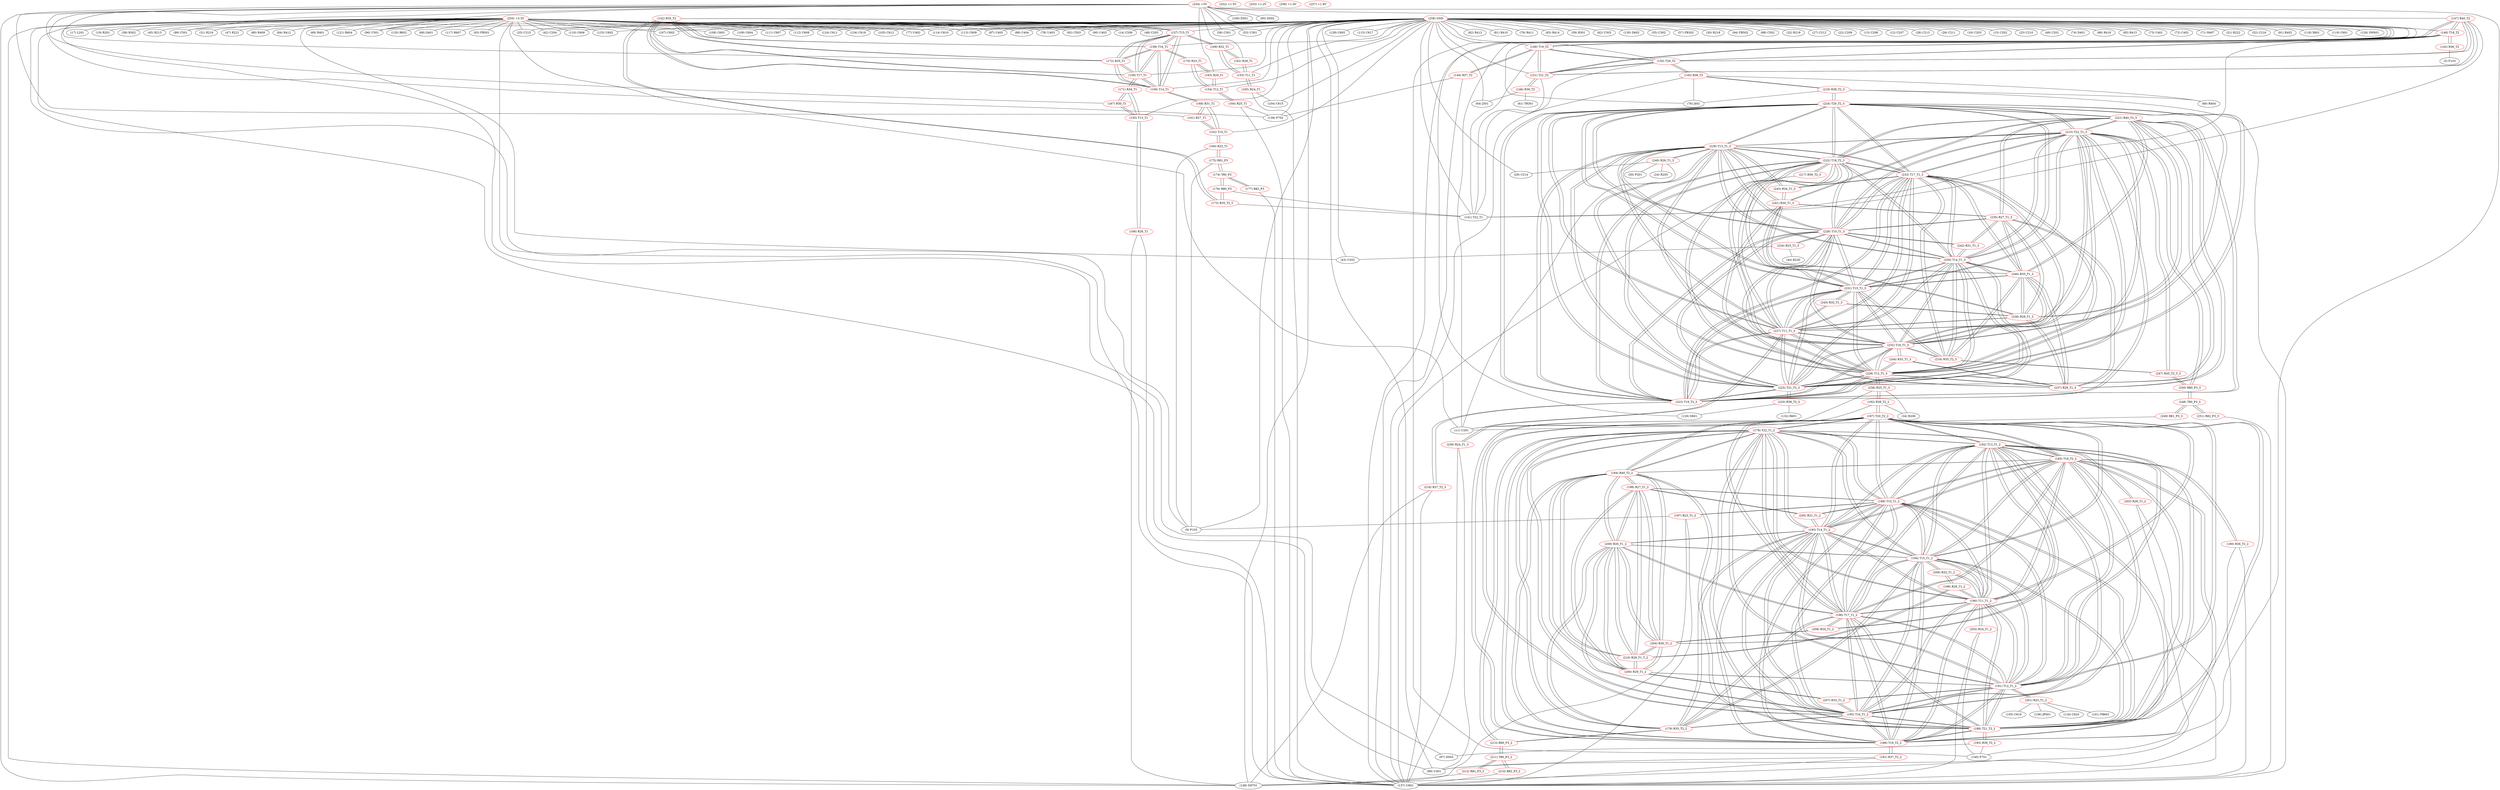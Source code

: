 graph {
	142 [label="(142) R35_T2" color=red]
	157 [label="(157) T15_T1"]
	158 [label="(158) T16_T1"]
	156 [label="(156) T14_T1"]
	159 [label="(159) T17_T1"]
	172 [label="(172) R35_T1"]
	173 [label="(173) R35_T2_T"]
	143 [label="(143) R36_T2" color=red]
	3 [label="(3) F103"]
	148 [label="(148) T18_T2"]
	144 [label="(144) R37_T2" color=red]
	139 [label="(139) P702"]
	137 [label="(137) U601"]
	149 [label="(149) T19_T2"]
	145 [label="(145) R38_T2" color=red]
	76 [label="(76) J401"]
	137 [label="(137) U601"]
	66 [label="(66) R404"]
	219 [label="(219) R38_T2_3"]
	150 [label="(150) T20_T2"]
	146 [label="(146) R39_T2" color=red]
	61 [label="(61) TR301"]
	64 [label="(64) J301"]
	151 [label="(151) T21_T2"]
	147 [label="(147) R40_T2" color=red]
	149 [label="(149) T19_T2"]
	150 [label="(150) T20_T2"]
	151 [label="(151) T21_T2"]
	141 [label="(141) T22_T1"]
	148 [label="(148) T18_T2"]
	148 [label="(148) T18_T2" color=red]
	149 [label="(149) T19_T2"]
	150 [label="(150) T20_T2"]
	151 [label="(151) T21_T2"]
	141 [label="(141) T22_T1"]
	147 [label="(147) R40_T2"]
	143 [label="(143) R36_T2"]
	149 [label="(149) T19_T2" color=red]
	150 [label="(150) T20_T2"]
	151 [label="(151) T21_T2"]
	141 [label="(141) T22_T1"]
	148 [label="(148) T18_T2"]
	147 [label="(147) R40_T2"]
	144 [label="(144) R37_T2"]
	150 [label="(150) T20_T2" color=red]
	149 [label="(149) T19_T2"]
	151 [label="(151) T21_T2"]
	141 [label="(141) T22_T1"]
	148 [label="(148) T18_T2"]
	147 [label="(147) R40_T2"]
	145 [label="(145) R38_T2"]
	151 [label="(151) T21_T2" color=red]
	149 [label="(149) T19_T2"]
	150 [label="(150) T20_T2"]
	141 [label="(141) T22_T1"]
	148 [label="(148) T18_T2"]
	147 [label="(147) R40_T2"]
	146 [label="(146) R39_T2"]
	152 [label="(152) T10_T1" color=red]
	160 [label="(160) R23_T1"]
	161 [label="(161) R27_T1"]
	168 [label="(168) R31_T1"]
	153 [label="(153) T11_T1" color=red]
	165 [label="(165) R24_T1"]
	169 [label="(169) R32_T1"]
	162 [label="(162) R28_T1"]
	154 [label="(154) T12_T1" color=red]
	170 [label="(170) R33_T1"]
	163 [label="(163) R29_T1"]
	164 [label="(164) R25_T1"]
	155 [label="(155) T13_T1" color=red]
	167 [label="(167) R30_T1"]
	171 [label="(171) R34_T1"]
	166 [label="(166) R26_T1"]
	156 [label="(156) T14_T1" color=red]
	157 [label="(157) T15_T1"]
	158 [label="(158) T16_T1"]
	159 [label="(159) T17_T1"]
	142 [label="(142) R35_T2"]
	172 [label="(172) R35_T1"]
	168 [label="(168) R31_T1"]
	157 [label="(157) T15_T1" color=red]
	158 [label="(158) T16_T1"]
	156 [label="(156) T14_T1"]
	159 [label="(159) T17_T1"]
	142 [label="(142) R35_T2"]
	172 [label="(172) R35_T1"]
	169 [label="(169) R32_T1"]
	158 [label="(158) T16_T1" color=red]
	157 [label="(157) T15_T1"]
	156 [label="(156) T14_T1"]
	159 [label="(159) T17_T1"]
	142 [label="(142) R35_T2"]
	172 [label="(172) R35_T1"]
	170 [label="(170) R33_T1"]
	159 [label="(159) T17_T1" color=red]
	157 [label="(157) T15_T1"]
	158 [label="(158) T16_T1"]
	156 [label="(156) T14_T1"]
	142 [label="(142) R35_T2"]
	172 [label="(172) R35_T1"]
	171 [label="(171) R34_T1"]
	160 [label="(160) R23_T1" color=red]
	175 [label="(175) R81_P3"]
	9 [label="(9) P103"]
	152 [label="(152) T10_T1"]
	161 [label="(161) R27_T1" color=red]
	152 [label="(152) T10_T1"]
	168 [label="(168) R31_T1"]
	162 [label="(162) R28_T1" color=red]
	169 [label="(169) R32_T1"]
	153 [label="(153) T11_T1"]
	163 [label="(163) R29_T1" color=red]
	170 [label="(170) R33_T1"]
	154 [label="(154) T12_T1"]
	164 [label="(164) R25_T1" color=red]
	137 [label="(137) U601"]
	139 [label="(139) P702"]
	154 [label="(154) T12_T1"]
	165 [label="(165) R24_T1" color=red]
	137 [label="(137) U601"]
	104 [label="(104) C615"]
	153 [label="(153) T11_T1"]
	166 [label="(166) R26_T1" color=red]
	137 [label="(137) U601"]
	138 [label="(138) SH701"]
	155 [label="(155) T13_T1"]
	167 [label="(167) R30_T1" color=red]
	171 [label="(171) R34_T1"]
	155 [label="(155) T13_T1"]
	168 [label="(168) R31_T1" color=red]
	161 [label="(161) R27_T1"]
	152 [label="(152) T10_T1"]
	156 [label="(156) T14_T1"]
	169 [label="(169) R32_T1" color=red]
	157 [label="(157) T15_T1"]
	153 [label="(153) T11_T1"]
	162 [label="(162) R28_T1"]
	170 [label="(170) R33_T1" color=red]
	158 [label="(158) T16_T1"]
	154 [label="(154) T12_T1"]
	163 [label="(163) R29_T1"]
	171 [label="(171) R34_T1" color=red]
	159 [label="(159) T17_T1"]
	167 [label="(167) R30_T1"]
	155 [label="(155) T13_T1"]
	172 [label="(172) R35_T1" color=red]
	157 [label="(157) T15_T1"]
	158 [label="(158) T16_T1"]
	156 [label="(156) T14_T1"]
	159 [label="(159) T17_T1"]
	142 [label="(142) R35_T2"]
	173 [label="(173) R35_T2_T" color=red]
	142 [label="(142) R35_T2"]
	176 [label="(176) R80_P3"]
	141 [label="(141) T22_T1"]
	174 [label="(174) T80_P3" color=red]
	175 [label="(175) R81_P3"]
	177 [label="(177) R82_P3"]
	176 [label="(176) R80_P3"]
	175 [label="(175) R81_P3" color=red]
	9 [label="(9) P103"]
	160 [label="(160) R23_T1"]
	174 [label="(174) T80_P3"]
	176 [label="(176) R80_P3" color=red]
	141 [label="(141) T22_T1"]
	173 [label="(173) R35_T2_T"]
	174 [label="(174) T80_P3"]
	177 [label="(177) R82_P3" color=red]
	137 [label="(137) U601"]
	174 [label="(174) T80_P3"]
	178 [label="(178) T22_T1_2" color=red]
	192 [label="(192) T13_T1_2"]
	185 [label="(185) T18_T2_2"]
	186 [label="(186) T19_T2_2"]
	191 [label="(191) T12_T1_2"]
	194 [label="(194) T15_T1_2"]
	193 [label="(193) T14_T1_2"]
	187 [label="(187) T20_T2_2"]
	188 [label="(188) T21_T2_2"]
	190 [label="(190) T11_T1_2"]
	189 [label="(189) T10_T1_2"]
	195 [label="(195) T16_T1_2"]
	196 [label="(196) T17_T1_2"]
	184 [label="(184) R40_T2_2"]
	213 [label="(213) R80_P3_2"]
	179 [label="(179) R35_T2_2"]
	179 [label="(179) R35_T2_2" color=red]
	194 [label="(194) T15_T1_2"]
	195 [label="(195) T16_T1_2"]
	193 [label="(193) T14_T1_2"]
	196 [label="(196) T17_T1_2"]
	209 [label="(209) R35_T1_2"]
	213 [label="(213) R80_P3_2"]
	178 [label="(178) T22_T1_2"]
	180 [label="(180) R36_T2_2" color=red]
	137 [label="(137) U601"]
	89 [label="(89) U401"]
	185 [label="(185) T18_T2_2"]
	181 [label="(181) R37_T2_2" color=red]
	89 [label="(89) U401"]
	137 [label="(137) U601"]
	186 [label="(186) T19_T2_2"]
	182 [label="(182) R38_T2_2" color=red]
	11 [label="(11) U201"]
	34 [label="(34) R206"]
	238 [label="(238) R25_T1_3"]
	187 [label="(187) T20_T2_2"]
	183 [label="(183) R39_T2_2" color=red]
	140 [label="(140) P701"]
	97 [label="(97) D503"]
	188 [label="(188) T21_T2_2"]
	184 [label="(184) R40_T2_2" color=red]
	186 [label="(186) T19_T2_2"]
	187 [label="(187) T20_T2_2"]
	188 [label="(188) T21_T2_2"]
	178 [label="(178) T22_T1_2"]
	185 [label="(185) T18_T2_2"]
	200 [label="(200) R29_T1_2"]
	210 [label="(210) R28_T1_T_2"]
	204 [label="(204) R30_T1_2"]
	198 [label="(198) R27_T1_2"]
	209 [label="(209) R35_T1_2"]
	185 [label="(185) T18_T2_2" color=red]
	192 [label="(192) T13_T1_2"]
	186 [label="(186) T19_T2_2"]
	191 [label="(191) T12_T1_2"]
	194 [label="(194) T15_T1_2"]
	193 [label="(193) T14_T1_2"]
	187 [label="(187) T20_T2_2"]
	188 [label="(188) T21_T2_2"]
	190 [label="(190) T11_T1_2"]
	189 [label="(189) T10_T1_2"]
	178 [label="(178) T22_T1_2"]
	195 [label="(195) T16_T1_2"]
	196 [label="(196) T17_T1_2"]
	184 [label="(184) R40_T2_2"]
	180 [label="(180) R36_T2_2"]
	186 [label="(186) T19_T2_2" color=red]
	192 [label="(192) T13_T1_2"]
	185 [label="(185) T18_T2_2"]
	191 [label="(191) T12_T1_2"]
	194 [label="(194) T15_T1_2"]
	193 [label="(193) T14_T1_2"]
	187 [label="(187) T20_T2_2"]
	188 [label="(188) T21_T2_2"]
	190 [label="(190) T11_T1_2"]
	189 [label="(189) T10_T1_2"]
	178 [label="(178) T22_T1_2"]
	195 [label="(195) T16_T1_2"]
	196 [label="(196) T17_T1_2"]
	184 [label="(184) R40_T2_2"]
	181 [label="(181) R37_T2_2"]
	187 [label="(187) T20_T2_2" color=red]
	192 [label="(192) T13_T1_2"]
	185 [label="(185) T18_T2_2"]
	186 [label="(186) T19_T2_2"]
	191 [label="(191) T12_T1_2"]
	194 [label="(194) T15_T1_2"]
	193 [label="(193) T14_T1_2"]
	188 [label="(188) T21_T2_2"]
	190 [label="(190) T11_T1_2"]
	189 [label="(189) T10_T1_2"]
	178 [label="(178) T22_T1_2"]
	195 [label="(195) T16_T1_2"]
	196 [label="(196) T17_T1_2"]
	184 [label="(184) R40_T2_2"]
	182 [label="(182) R38_T2_2"]
	188 [label="(188) T21_T2_2" color=red]
	192 [label="(192) T13_T1_2"]
	185 [label="(185) T18_T2_2"]
	186 [label="(186) T19_T2_2"]
	191 [label="(191) T12_T1_2"]
	194 [label="(194) T15_T1_2"]
	193 [label="(193) T14_T1_2"]
	187 [label="(187) T20_T2_2"]
	190 [label="(190) T11_T1_2"]
	189 [label="(189) T10_T1_2"]
	178 [label="(178) T22_T1_2"]
	195 [label="(195) T16_T1_2"]
	196 [label="(196) T17_T1_2"]
	184 [label="(184) R40_T2_2"]
	183 [label="(183) R39_T2_2"]
	189 [label="(189) T10_T1_2" color=red]
	192 [label="(192) T13_T1_2"]
	185 [label="(185) T18_T2_2"]
	186 [label="(186) T19_T2_2"]
	191 [label="(191) T12_T1_2"]
	194 [label="(194) T15_T1_2"]
	193 [label="(193) T14_T1_2"]
	187 [label="(187) T20_T2_2"]
	188 [label="(188) T21_T2_2"]
	190 [label="(190) T11_T1_2"]
	178 [label="(178) T22_T1_2"]
	195 [label="(195) T16_T1_2"]
	196 [label="(196) T17_T1_2"]
	197 [label="(197) R23_T1_2"]
	198 [label="(198) R27_T1_2"]
	205 [label="(205) R31_T1_2"]
	190 [label="(190) T11_T1_2" color=red]
	192 [label="(192) T13_T1_2"]
	185 [label="(185) T18_T2_2"]
	186 [label="(186) T19_T2_2"]
	191 [label="(191) T12_T1_2"]
	194 [label="(194) T15_T1_2"]
	193 [label="(193) T14_T1_2"]
	187 [label="(187) T20_T2_2"]
	188 [label="(188) T21_T2_2"]
	189 [label="(189) T10_T1_2"]
	178 [label="(178) T22_T1_2"]
	195 [label="(195) T16_T1_2"]
	196 [label="(196) T17_T1_2"]
	202 [label="(202) R24_T1_2"]
	206 [label="(206) R32_T1_2"]
	199 [label="(199) R28_T1_2"]
	191 [label="(191) T12_T1_2" color=red]
	192 [label="(192) T13_T1_2"]
	185 [label="(185) T18_T2_2"]
	186 [label="(186) T19_T2_2"]
	194 [label="(194) T15_T1_2"]
	193 [label="(193) T14_T1_2"]
	187 [label="(187) T20_T2_2"]
	188 [label="(188) T21_T2_2"]
	190 [label="(190) T11_T1_2"]
	189 [label="(189) T10_T1_2"]
	178 [label="(178) T22_T1_2"]
	195 [label="(195) T16_T1_2"]
	196 [label="(196) T17_T1_2"]
	207 [label="(207) R33_T1_2"]
	200 [label="(200) R29_T1_2"]
	201 [label="(201) R25_T1_2"]
	192 [label="(192) T13_T1_2" color=red]
	185 [label="(185) T18_T2_2"]
	186 [label="(186) T19_T2_2"]
	191 [label="(191) T12_T1_2"]
	194 [label="(194) T15_T1_2"]
	193 [label="(193) T14_T1_2"]
	187 [label="(187) T20_T2_2"]
	188 [label="(188) T21_T2_2"]
	190 [label="(190) T11_T1_2"]
	189 [label="(189) T10_T1_2"]
	178 [label="(178) T22_T1_2"]
	195 [label="(195) T16_T1_2"]
	196 [label="(196) T17_T1_2"]
	204 [label="(204) R30_T1_2"]
	208 [label="(208) R34_T1_2"]
	203 [label="(203) R26_T1_2"]
	193 [label="(193) T14_T1_2" color=red]
	192 [label="(192) T13_T1_2"]
	185 [label="(185) T18_T2_2"]
	186 [label="(186) T19_T2_2"]
	191 [label="(191) T12_T1_2"]
	194 [label="(194) T15_T1_2"]
	187 [label="(187) T20_T2_2"]
	188 [label="(188) T21_T2_2"]
	190 [label="(190) T11_T1_2"]
	189 [label="(189) T10_T1_2"]
	178 [label="(178) T22_T1_2"]
	195 [label="(195) T16_T1_2"]
	196 [label="(196) T17_T1_2"]
	179 [label="(179) R35_T2_2"]
	209 [label="(209) R35_T1_2"]
	205 [label="(205) R31_T1_2"]
	194 [label="(194) T15_T1_2" color=red]
	192 [label="(192) T13_T1_2"]
	185 [label="(185) T18_T2_2"]
	186 [label="(186) T19_T2_2"]
	191 [label="(191) T12_T1_2"]
	193 [label="(193) T14_T1_2"]
	187 [label="(187) T20_T2_2"]
	188 [label="(188) T21_T2_2"]
	190 [label="(190) T11_T1_2"]
	189 [label="(189) T10_T1_2"]
	178 [label="(178) T22_T1_2"]
	195 [label="(195) T16_T1_2"]
	196 [label="(196) T17_T1_2"]
	179 [label="(179) R35_T2_2"]
	209 [label="(209) R35_T1_2"]
	206 [label="(206) R32_T1_2"]
	195 [label="(195) T16_T1_2" color=red]
	192 [label="(192) T13_T1_2"]
	185 [label="(185) T18_T2_2"]
	186 [label="(186) T19_T2_2"]
	191 [label="(191) T12_T1_2"]
	194 [label="(194) T15_T1_2"]
	193 [label="(193) T14_T1_2"]
	187 [label="(187) T20_T2_2"]
	188 [label="(188) T21_T2_2"]
	190 [label="(190) T11_T1_2"]
	189 [label="(189) T10_T1_2"]
	178 [label="(178) T22_T1_2"]
	196 [label="(196) T17_T1_2"]
	179 [label="(179) R35_T2_2"]
	209 [label="(209) R35_T1_2"]
	207 [label="(207) R33_T1_2"]
	196 [label="(196) T17_T1_2" color=red]
	192 [label="(192) T13_T1_2"]
	185 [label="(185) T18_T2_2"]
	186 [label="(186) T19_T2_2"]
	191 [label="(191) T12_T1_2"]
	194 [label="(194) T15_T1_2"]
	193 [label="(193) T14_T1_2"]
	187 [label="(187) T20_T2_2"]
	188 [label="(188) T21_T2_2"]
	190 [label="(190) T11_T1_2"]
	189 [label="(189) T10_T1_2"]
	178 [label="(178) T22_T1_2"]
	195 [label="(195) T16_T1_2"]
	179 [label="(179) R35_T2_2"]
	209 [label="(209) R35_T1_2"]
	208 [label="(208) R34_T1_2"]
	197 [label="(197) R23_T1_2" color=red]
	138 [label="(138) SH701"]
	137 [label="(137) U601"]
	9 [label="(9) P103"]
	189 [label="(189) T10_T1_2"]
	198 [label="(198) R27_T1_2" color=red]
	184 [label="(184) R40_T2_2"]
	200 [label="(200) R29_T1_2"]
	210 [label="(210) R28_T1_T_2"]
	204 [label="(204) R30_T1_2"]
	209 [label="(209) R35_T1_2"]
	189 [label="(189) T10_T1_2"]
	205 [label="(205) R31_T1_2"]
	199 [label="(199) R28_T1_2" color=red]
	206 [label="(206) R32_T1_2"]
	190 [label="(190) T11_T1_2"]
	210 [label="(210) R28_T1_T_2"]
	200 [label="(200) R29_T1_2" color=red]
	184 [label="(184) R40_T2_2"]
	210 [label="(210) R28_T1_T_2"]
	204 [label="(204) R30_T1_2"]
	198 [label="(198) R27_T1_2"]
	209 [label="(209) R35_T1_2"]
	207 [label="(207) R33_T1_2"]
	191 [label="(191) T12_T1_2"]
	201 [label="(201) R25_T1_2" color=red]
	101 [label="(101) FB601"]
	105 [label="(105) C619"]
	136 [label="(136) JP601"]
	116 [label="(116) C620"]
	191 [label="(191) T12_T1_2"]
	202 [label="(202) R24_T1_2" color=red]
	140 [label="(140) P701"]
	137 [label="(137) U601"]
	190 [label="(190) T11_T1_2"]
	203 [label="(203) R26_T1_2" color=red]
	138 [label="(138) SH701"]
	137 [label="(137) U601"]
	192 [label="(192) T13_T1_2"]
	204 [label="(204) R30_T1_2" color=red]
	184 [label="(184) R40_T2_2"]
	200 [label="(200) R29_T1_2"]
	210 [label="(210) R28_T1_T_2"]
	198 [label="(198) R27_T1_2"]
	209 [label="(209) R35_T1_2"]
	208 [label="(208) R34_T1_2"]
	192 [label="(192) T13_T1_2"]
	205 [label="(205) R31_T1_2" color=red]
	198 [label="(198) R27_T1_2"]
	189 [label="(189) T10_T1_2"]
	193 [label="(193) T14_T1_2"]
	206 [label="(206) R32_T1_2" color=red]
	194 [label="(194) T15_T1_2"]
	190 [label="(190) T11_T1_2"]
	199 [label="(199) R28_T1_2"]
	207 [label="(207) R33_T1_2" color=red]
	195 [label="(195) T16_T1_2"]
	191 [label="(191) T12_T1_2"]
	200 [label="(200) R29_T1_2"]
	208 [label="(208) R34_T1_2" color=red]
	196 [label="(196) T17_T1_2"]
	204 [label="(204) R30_T1_2"]
	192 [label="(192) T13_T1_2"]
	209 [label="(209) R35_T1_2" color=red]
	194 [label="(194) T15_T1_2"]
	195 [label="(195) T16_T1_2"]
	193 [label="(193) T14_T1_2"]
	196 [label="(196) T17_T1_2"]
	179 [label="(179) R35_T2_2"]
	184 [label="(184) R40_T2_2"]
	200 [label="(200) R29_T1_2"]
	210 [label="(210) R28_T1_T_2"]
	204 [label="(204) R30_T1_2"]
	198 [label="(198) R27_T1_2"]
	210 [label="(210) R28_T1_T_2" color=red]
	184 [label="(184) R40_T2_2"]
	200 [label="(200) R29_T1_2"]
	204 [label="(204) R30_T1_2"]
	198 [label="(198) R27_T1_2"]
	209 [label="(209) R35_T1_2"]
	199 [label="(199) R28_T1_2"]
	211 [label="(211) T80_P3_2" color=red]
	212 [label="(212) R81_P3_2"]
	214 [label="(214) R82_P3_2"]
	213 [label="(213) R80_P3_2"]
	212 [label="(212) R81_P3_2" color=red]
	138 [label="(138) SH701"]
	211 [label="(211) T80_P3_2"]
	213 [label="(213) R80_P3_2" color=red]
	178 [label="(178) T22_T1_2"]
	179 [label="(179) R35_T2_2"]
	211 [label="(211) T80_P3_2"]
	214 [label="(214) R82_P3_2" color=red]
	137 [label="(137) U601"]
	211 [label="(211) T80_P3_2"]
	215 [label="(215) T22_T1_3" color=red]
	229 [label="(229) T13_T1_3"]
	222 [label="(222) T18_T2_3"]
	223 [label="(223) T19_T2_3"]
	228 [label="(228) T12_T1_3"]
	231 [label="(231) T15_T1_3"]
	230 [label="(230) T14_T1_3"]
	224 [label="(224) T20_T2_3"]
	225 [label="(225) T21_T2_3"]
	227 [label="(227) T11_T1_3"]
	226 [label="(226) T10_T1_3"]
	232 [label="(232) T16_T1_3"]
	233 [label="(233) T17_T1_3"]
	221 [label="(221) R40_T2_3"]
	250 [label="(250) R80_P3_3"]
	247 [label="(247) R35_T2_T_3"]
	216 [label="(216) R35_T2_3" color=red]
	231 [label="(231) T15_T1_3"]
	232 [label="(232) T16_T1_3"]
	230 [label="(230) T14_T1_3"]
	233 [label="(233) T17_T1_3"]
	246 [label="(246) R35_T1_3"]
	247 [label="(247) R35_T2_T_3"]
	217 [label="(217) R36_T2_3" color=red]
	137 [label="(137) U601"]
	222 [label="(222) T18_T2_3"]
	218 [label="(218) R37_T2_3" color=red]
	137 [label="(137) U601"]
	138 [label="(138) SH701"]
	223 [label="(223) T19_T2_3"]
	219 [label="(219) R38_T2_3" color=red]
	76 [label="(76) J401"]
	137 [label="(137) U601"]
	66 [label="(66) R404"]
	145 [label="(145) R38_T2"]
	224 [label="(224) T20_T2_3"]
	220 [label="(220) R39_T2_3" color=red]
	129 [label="(129) D601"]
	132 [label="(132) R601"]
	225 [label="(225) T21_T2_3"]
	221 [label="(221) R40_T2_3" color=red]
	223 [label="(223) T19_T2_3"]
	224 [label="(224) T20_T2_3"]
	225 [label="(225) T21_T2_3"]
	215 [label="(215) T22_T1_3"]
	222 [label="(222) T18_T2_3"]
	237 [label="(237) R29_T1_3"]
	236 [label="(236) R28_T1_3"]
	241 [label="(241) R30_T1_3"]
	235 [label="(235) R27_T1_3"]
	246 [label="(246) R35_T1_3"]
	222 [label="(222) T18_T2_3" color=red]
	229 [label="(229) T13_T1_3"]
	223 [label="(223) T19_T2_3"]
	228 [label="(228) T12_T1_3"]
	231 [label="(231) T15_T1_3"]
	230 [label="(230) T14_T1_3"]
	224 [label="(224) T20_T2_3"]
	225 [label="(225) T21_T2_3"]
	227 [label="(227) T11_T1_3"]
	226 [label="(226) T10_T1_3"]
	215 [label="(215) T22_T1_3"]
	232 [label="(232) T16_T1_3"]
	233 [label="(233) T17_T1_3"]
	221 [label="(221) R40_T2_3"]
	217 [label="(217) R36_T2_3"]
	223 [label="(223) T19_T2_3" color=red]
	229 [label="(229) T13_T1_3"]
	222 [label="(222) T18_T2_3"]
	228 [label="(228) T12_T1_3"]
	231 [label="(231) T15_T1_3"]
	230 [label="(230) T14_T1_3"]
	224 [label="(224) T20_T2_3"]
	225 [label="(225) T21_T2_3"]
	227 [label="(227) T11_T1_3"]
	226 [label="(226) T10_T1_3"]
	215 [label="(215) T22_T1_3"]
	232 [label="(232) T16_T1_3"]
	233 [label="(233) T17_T1_3"]
	221 [label="(221) R40_T2_3"]
	218 [label="(218) R37_T2_3"]
	224 [label="(224) T20_T2_3" color=red]
	229 [label="(229) T13_T1_3"]
	222 [label="(222) T18_T2_3"]
	223 [label="(223) T19_T2_3"]
	228 [label="(228) T12_T1_3"]
	231 [label="(231) T15_T1_3"]
	230 [label="(230) T14_T1_3"]
	225 [label="(225) T21_T2_3"]
	227 [label="(227) T11_T1_3"]
	226 [label="(226) T10_T1_3"]
	215 [label="(215) T22_T1_3"]
	232 [label="(232) T16_T1_3"]
	233 [label="(233) T17_T1_3"]
	221 [label="(221) R40_T2_3"]
	219 [label="(219) R38_T2_3"]
	225 [label="(225) T21_T2_3" color=red]
	229 [label="(229) T13_T1_3"]
	222 [label="(222) T18_T2_3"]
	223 [label="(223) T19_T2_3"]
	228 [label="(228) T12_T1_3"]
	231 [label="(231) T15_T1_3"]
	230 [label="(230) T14_T1_3"]
	224 [label="(224) T20_T2_3"]
	227 [label="(227) T11_T1_3"]
	226 [label="(226) T10_T1_3"]
	215 [label="(215) T22_T1_3"]
	232 [label="(232) T16_T1_3"]
	233 [label="(233) T17_T1_3"]
	221 [label="(221) R40_T2_3"]
	220 [label="(220) R39_T2_3"]
	226 [label="(226) T10_T1_3" color=red]
	229 [label="(229) T13_T1_3"]
	222 [label="(222) T18_T2_3"]
	223 [label="(223) T19_T2_3"]
	228 [label="(228) T12_T1_3"]
	231 [label="(231) T15_T1_3"]
	230 [label="(230) T14_T1_3"]
	224 [label="(224) T20_T2_3"]
	225 [label="(225) T21_T2_3"]
	227 [label="(227) T11_T1_3"]
	215 [label="(215) T22_T1_3"]
	232 [label="(232) T16_T1_3"]
	233 [label="(233) T17_T1_3"]
	234 [label="(234) R23_T1_3"]
	235 [label="(235) R27_T1_3"]
	242 [label="(242) R31_T1_3"]
	227 [label="(227) T11_T1_3" color=red]
	229 [label="(229) T13_T1_3"]
	222 [label="(222) T18_T2_3"]
	223 [label="(223) T19_T2_3"]
	228 [label="(228) T12_T1_3"]
	231 [label="(231) T15_T1_3"]
	230 [label="(230) T14_T1_3"]
	224 [label="(224) T20_T2_3"]
	225 [label="(225) T21_T2_3"]
	226 [label="(226) T10_T1_3"]
	215 [label="(215) T22_T1_3"]
	232 [label="(232) T16_T1_3"]
	233 [label="(233) T17_T1_3"]
	239 [label="(239) R24_T1_3"]
	243 [label="(243) R32_T1_3"]
	236 [label="(236) R28_T1_3"]
	228 [label="(228) T12_T1_3" color=red]
	229 [label="(229) T13_T1_3"]
	222 [label="(222) T18_T2_3"]
	223 [label="(223) T19_T2_3"]
	231 [label="(231) T15_T1_3"]
	230 [label="(230) T14_T1_3"]
	224 [label="(224) T20_T2_3"]
	225 [label="(225) T21_T2_3"]
	227 [label="(227) T11_T1_3"]
	226 [label="(226) T10_T1_3"]
	215 [label="(215) T22_T1_3"]
	232 [label="(232) T16_T1_3"]
	233 [label="(233) T17_T1_3"]
	244 [label="(244) R33_T1_3"]
	237 [label="(237) R29_T1_3"]
	238 [label="(238) R25_T1_3"]
	229 [label="(229) T13_T1_3" color=red]
	222 [label="(222) T18_T2_3"]
	223 [label="(223) T19_T2_3"]
	228 [label="(228) T12_T1_3"]
	231 [label="(231) T15_T1_3"]
	230 [label="(230) T14_T1_3"]
	224 [label="(224) T20_T2_3"]
	225 [label="(225) T21_T2_3"]
	227 [label="(227) T11_T1_3"]
	226 [label="(226) T10_T1_3"]
	215 [label="(215) T22_T1_3"]
	232 [label="(232) T16_T1_3"]
	233 [label="(233) T17_T1_3"]
	241 [label="(241) R30_T1_3"]
	245 [label="(245) R34_T1_3"]
	240 [label="(240) R26_T1_3"]
	230 [label="(230) T14_T1_3" color=red]
	229 [label="(229) T13_T1_3"]
	222 [label="(222) T18_T2_3"]
	223 [label="(223) T19_T2_3"]
	228 [label="(228) T12_T1_3"]
	231 [label="(231) T15_T1_3"]
	224 [label="(224) T20_T2_3"]
	225 [label="(225) T21_T2_3"]
	227 [label="(227) T11_T1_3"]
	226 [label="(226) T10_T1_3"]
	215 [label="(215) T22_T1_3"]
	232 [label="(232) T16_T1_3"]
	233 [label="(233) T17_T1_3"]
	216 [label="(216) R35_T2_3"]
	246 [label="(246) R35_T1_3"]
	242 [label="(242) R31_T1_3"]
	231 [label="(231) T15_T1_3" color=red]
	229 [label="(229) T13_T1_3"]
	222 [label="(222) T18_T2_3"]
	223 [label="(223) T19_T2_3"]
	228 [label="(228) T12_T1_3"]
	230 [label="(230) T14_T1_3"]
	224 [label="(224) T20_T2_3"]
	225 [label="(225) T21_T2_3"]
	227 [label="(227) T11_T1_3"]
	226 [label="(226) T10_T1_3"]
	215 [label="(215) T22_T1_3"]
	232 [label="(232) T16_T1_3"]
	233 [label="(233) T17_T1_3"]
	216 [label="(216) R35_T2_3"]
	246 [label="(246) R35_T1_3"]
	243 [label="(243) R32_T1_3"]
	232 [label="(232) T16_T1_3" color=red]
	229 [label="(229) T13_T1_3"]
	222 [label="(222) T18_T2_3"]
	223 [label="(223) T19_T2_3"]
	228 [label="(228) T12_T1_3"]
	231 [label="(231) T15_T1_3"]
	230 [label="(230) T14_T1_3"]
	224 [label="(224) T20_T2_3"]
	225 [label="(225) T21_T2_3"]
	227 [label="(227) T11_T1_3"]
	226 [label="(226) T10_T1_3"]
	215 [label="(215) T22_T1_3"]
	233 [label="(233) T17_T1_3"]
	216 [label="(216) R35_T2_3"]
	246 [label="(246) R35_T1_3"]
	244 [label="(244) R33_T1_3"]
	233 [label="(233) T17_T1_3" color=red]
	229 [label="(229) T13_T1_3"]
	222 [label="(222) T18_T2_3"]
	223 [label="(223) T19_T2_3"]
	228 [label="(228) T12_T1_3"]
	231 [label="(231) T15_T1_3"]
	230 [label="(230) T14_T1_3"]
	224 [label="(224) T20_T2_3"]
	225 [label="(225) T21_T2_3"]
	227 [label="(227) T11_T1_3"]
	226 [label="(226) T10_T1_3"]
	215 [label="(215) T22_T1_3"]
	232 [label="(232) T16_T1_3"]
	216 [label="(216) R35_T2_3"]
	246 [label="(246) R35_T1_3"]
	245 [label="(245) R34_T1_3"]
	234 [label="(234) R23_T1_3" color=red]
	43 [label="(43) U202"]
	44 [label="(44) R220"]
	226 [label="(226) T10_T1_3"]
	235 [label="(235) R27_T1_3" color=red]
	221 [label="(221) R40_T2_3"]
	237 [label="(237) R29_T1_3"]
	236 [label="(236) R28_T1_3"]
	241 [label="(241) R30_T1_3"]
	246 [label="(246) R35_T1_3"]
	226 [label="(226) T10_T1_3"]
	242 [label="(242) R31_T1_3"]
	236 [label="(236) R28_T1_3" color=red]
	221 [label="(221) R40_T2_3"]
	237 [label="(237) R29_T1_3"]
	241 [label="(241) R30_T1_3"]
	235 [label="(235) R27_T1_3"]
	246 [label="(246) R35_T1_3"]
	243 [label="(243) R32_T1_3"]
	227 [label="(227) T11_T1_3"]
	237 [label="(237) R29_T1_3" color=red]
	221 [label="(221) R40_T2_3"]
	236 [label="(236) R28_T1_3"]
	241 [label="(241) R30_T1_3"]
	235 [label="(235) R27_T1_3"]
	246 [label="(246) R35_T1_3"]
	244 [label="(244) R33_T1_3"]
	228 [label="(228) T12_T1_3"]
	238 [label="(238) R25_T1_3" color=red]
	11 [label="(11) U201"]
	34 [label="(34) R206"]
	182 [label="(182) R38_T2_2"]
	228 [label="(228) T12_T1_3"]
	239 [label="(239) R24_T1_3" color=red]
	89 [label="(89) U401"]
	137 [label="(137) U601"]
	227 [label="(227) T11_T1_3"]
	240 [label="(240) R26_T1_3" color=red]
	24 [label="(24) R205"]
	29 [label="(29) C214"]
	11 [label="(11) U201"]
	50 [label="(50) P201"]
	229 [label="(229) T13_T1_3"]
	241 [label="(241) R30_T1_3" color=red]
	221 [label="(221) R40_T2_3"]
	237 [label="(237) R29_T1_3"]
	236 [label="(236) R28_T1_3"]
	235 [label="(235) R27_T1_3"]
	246 [label="(246) R35_T1_3"]
	245 [label="(245) R34_T1_3"]
	229 [label="(229) T13_T1_3"]
	242 [label="(242) R31_T1_3" color=red]
	235 [label="(235) R27_T1_3"]
	226 [label="(226) T10_T1_3"]
	230 [label="(230) T14_T1_3"]
	243 [label="(243) R32_T1_3" color=red]
	231 [label="(231) T15_T1_3"]
	227 [label="(227) T11_T1_3"]
	236 [label="(236) R28_T1_3"]
	244 [label="(244) R33_T1_3" color=red]
	232 [label="(232) T16_T1_3"]
	228 [label="(228) T12_T1_3"]
	237 [label="(237) R29_T1_3"]
	245 [label="(245) R34_T1_3" color=red]
	233 [label="(233) T17_T1_3"]
	241 [label="(241) R30_T1_3"]
	229 [label="(229) T13_T1_3"]
	246 [label="(246) R35_T1_3" color=red]
	231 [label="(231) T15_T1_3"]
	232 [label="(232) T16_T1_3"]
	230 [label="(230) T14_T1_3"]
	233 [label="(233) T17_T1_3"]
	216 [label="(216) R35_T2_3"]
	221 [label="(221) R40_T2_3"]
	237 [label="(237) R29_T1_3"]
	236 [label="(236) R28_T1_3"]
	241 [label="(241) R30_T1_3"]
	235 [label="(235) R27_T1_3"]
	247 [label="(247) R35_T2_T_3" color=red]
	216 [label="(216) R35_T2_3"]
	250 [label="(250) R80_P3_3"]
	215 [label="(215) T22_T1_3"]
	248 [label="(248) T80_P3_3" color=red]
	249 [label="(249) R81_P3_3"]
	251 [label="(251) R82_P3_3"]
	250 [label="(250) R80_P3_3"]
	249 [label="(249) R81_P3_3" color=red]
	11 [label="(11) U201"]
	248 [label="(248) T80_P3_3"]
	250 [label="(250) R80_P3_3" color=red]
	215 [label="(215) T22_T1_3"]
	247 [label="(247) R35_T2_T_3"]
	248 [label="(248) T80_P3_3"]
	251 [label="(251) R82_P3_3" color=red]
	137 [label="(137) U601"]
	248 [label="(248) T80_P3_3"]
	252 [label="(252) +1.5V" color=red]
	253 [label="(253) +1.2V" color=red]
	254 [label="(254) +5V" color=red]
	140 [label="(140) P701"]
	139 [label="(139) P702"]
	99 [label="(99) C501"]
	100 [label="(100) D501"]
	96 [label="(96) U501"]
	95 [label="(95) D502"]
	138 [label="(138) SH701"]
	56 [label="(56) C301"]
	53 [label="(53) U301"]
	147 [label="(147) R40_T2"]
	163 [label="(163) R29_T1"]
	162 [label="(162) R28_T1"]
	167 [label="(167) R30_T1"]
	161 [label="(161) R27_T1"]
	172 [label="(172) R35_T1"]
	255 [label="(255) +3.3V" color=red]
	96 [label="(96) U501"]
	69 [label="(69) R401"]
	103 [label="(103) C612"]
	77 [label="(77) U402"]
	121 [label="(121) R604"]
	120 [label="(120) R602"]
	68 [label="(68) Q401"]
	117 [label="(117) R607"]
	114 [label="(114) C610"]
	113 [label="(113) C609"]
	87 [label="(87) C405"]
	88 [label="(88) C404"]
	78 [label="(78) U403"]
	92 [label="(92) C503"]
	93 [label="(93) FB501"]
	89 [label="(89) U401"]
	90 [label="(90) C403"]
	11 [label="(11) U201"]
	14 [label="(14) C206"]
	17 [label="(17) L201"]
	19 [label="(19) R201"]
	9 [label="(9) P103"]
	138 [label="(138) SH701"]
	58 [label="(58) R302"]
	48 [label="(48) C205"]
	43 [label="(43) U202"]
	45 [label="(45) R215"]
	31 [label="(31) R216"]
	33 [label="(33) C215"]
	97 [label="(97) D503"]
	42 [label="(42) C204"]
	47 [label="(47) R221"]
	110 [label="(110) C606"]
	133 [label="(133) U602"]
	107 [label="(107) C602"]
	108 [label="(108) C603"]
	109 [label="(109) C604"]
	137 [label="(137) U601"]
	111 [label="(111) C607"]
	112 [label="(112) C608"]
	124 [label="(124) C611"]
	80 [label="(80) R409"]
	134 [label="(134) C618"]
	84 [label="(84) R412"]
	256 [label="(256) +1.0V" color=red]
	257 [label="(257) +1.8V" color=red]
	258 [label="(258) GND" color=red]
	82 [label="(82) R413"]
	81 [label="(81) R410"]
	79 [label="(79) R411"]
	78 [label="(78) U403"]
	138 [label="(138) SH701"]
	83 [label="(83) R414"]
	59 [label="(59) R301"]
	62 [label="(62) C303"]
	137 [label="(137) U601"]
	64 [label="(64) J301"]
	130 [label="(130) D602"]
	129 [label="(129) D601"]
	55 [label="(55) C302"]
	139 [label="(139) P702"]
	56 [label="(56) C301"]
	57 [label="(57) FB302"]
	53 [label="(53) U301"]
	134 [label="(134) C618"]
	133 [label="(133) U602"]
	30 [label="(30) R218"]
	140 [label="(140) P701"]
	96 [label="(96) U501"]
	94 [label="(94) FB502"]
	98 [label="(98) C502"]
	33 [label="(33) C215"]
	32 [label="(32) R219"]
	27 [label="(27) C212"]
	22 [label="(22) C209"]
	11 [label="(11) U201"]
	14 [label="(14) C206"]
	13 [label="(13) C208"]
	12 [label="(12) C207"]
	28 [label="(28) C213"]
	29 [label="(29) C214"]
	43 [label="(43) U202"]
	42 [label="(42) C204"]
	26 [label="(26) C211"]
	16 [label="(16) C203"]
	15 [label="(15) C202"]
	25 [label="(25) C210"]
	77 [label="(77) U402"]
	76 [label="(76) J401"]
	48 [label="(48) C205"]
	49 [label="(49) C201"]
	74 [label="(74) D401"]
	87 [label="(87) C405"]
	86 [label="(86) R416"]
	85 [label="(85) R415"]
	73 [label="(73) C401"]
	72 [label="(72) C402"]
	71 [label="(71) R407"]
	92 [label="(92) C503"]
	99 [label="(99) C501"]
	51 [label="(51) R222"]
	52 [label="(52) C216"]
	91 [label="(91) R402"]
	90 [label="(90) C403"]
	89 [label="(89) U401"]
	88 [label="(88) C404"]
	111 [label="(111) C607"]
	110 [label="(110) C606"]
	107 [label="(107) C602"]
	103 [label="(103) C612"]
	118 [label="(118) X601"]
	124 [label="(124) C611"]
	119 [label="(119) C601"]
	126 [label="(126) SW601"]
	109 [label="(109) C604"]
	108 [label="(108) C603"]
	104 [label="(104) C615"]
	128 [label="(128) C605"]
	9 [label="(9) P103"]
	115 [label="(115) C617"]
	114 [label="(114) C610"]
	112 [label="(112) C608"]
	113 [label="(113) C609"]
	155 [label="(155) T13_T1"]
	148 [label="(148) T18_T2"]
	149 [label="(149) T19_T2"]
	154 [label="(154) T12_T1"]
	157 [label="(157) T15_T1"]
	156 [label="(156) T14_T1"]
	150 [label="(150) T20_T2"]
	151 [label="(151) T21_T2"]
	153 [label="(153) T11_T1"]
	152 [label="(152) T10_T1"]
	141 [label="(141) T22_T1"]
	158 [label="(158) T16_T1"]
	159 [label="(159) T17_T1"]
	142 -- 157
	142 -- 158
	142 -- 156
	142 -- 159
	142 -- 172
	142 -- 173
	143 -- 3
	143 -- 148
	144 -- 139
	144 -- 137
	144 -- 149
	145 -- 76
	145 -- 137
	145 -- 66
	145 -- 219
	145 -- 150
	146 -- 61
	146 -- 64
	146 -- 151
	147 -- 149
	147 -- 150
	147 -- 151
	147 -- 141
	147 -- 148
	148 -- 149
	148 -- 150
	148 -- 151
	148 -- 141
	148 -- 147
	148 -- 143
	149 -- 150
	149 -- 151
	149 -- 141
	149 -- 148
	149 -- 147
	149 -- 144
	150 -- 149
	150 -- 151
	150 -- 141
	150 -- 148
	150 -- 147
	150 -- 145
	151 -- 149
	151 -- 150
	151 -- 141
	151 -- 148
	151 -- 147
	151 -- 146
	152 -- 160
	152 -- 161
	152 -- 168
	153 -- 165
	153 -- 169
	153 -- 162
	154 -- 170
	154 -- 163
	154 -- 164
	155 -- 167
	155 -- 171
	155 -- 166
	156 -- 157
	156 -- 158
	156 -- 159
	156 -- 142
	156 -- 172
	156 -- 168
	157 -- 158
	157 -- 156
	157 -- 159
	157 -- 142
	157 -- 172
	157 -- 169
	158 -- 157
	158 -- 156
	158 -- 159
	158 -- 142
	158 -- 172
	158 -- 170
	159 -- 157
	159 -- 158
	159 -- 156
	159 -- 142
	159 -- 172
	159 -- 171
	160 -- 175
	160 -- 9
	160 -- 152
	161 -- 152
	161 -- 168
	162 -- 169
	162 -- 153
	163 -- 170
	163 -- 154
	164 -- 137
	164 -- 139
	164 -- 154
	165 -- 137
	165 -- 104
	165 -- 153
	166 -- 137
	166 -- 138
	166 -- 155
	167 -- 171
	167 -- 155
	168 -- 161
	168 -- 152
	168 -- 156
	169 -- 157
	169 -- 153
	169 -- 162
	170 -- 158
	170 -- 154
	170 -- 163
	171 -- 159
	171 -- 167
	171 -- 155
	172 -- 157
	172 -- 158
	172 -- 156
	172 -- 159
	172 -- 142
	173 -- 142
	173 -- 176
	173 -- 141
	174 -- 175
	174 -- 177
	174 -- 176
	175 -- 9
	175 -- 160
	175 -- 174
	176 -- 141
	176 -- 173
	176 -- 174
	177 -- 137
	177 -- 174
	178 -- 192
	178 -- 185
	178 -- 186
	178 -- 191
	178 -- 194
	178 -- 193
	178 -- 187
	178 -- 188
	178 -- 190
	178 -- 189
	178 -- 195
	178 -- 196
	178 -- 184
	178 -- 213
	178 -- 179
	179 -- 194
	179 -- 195
	179 -- 193
	179 -- 196
	179 -- 209
	179 -- 213
	179 -- 178
	180 -- 137
	180 -- 89
	180 -- 185
	181 -- 89
	181 -- 137
	181 -- 186
	182 -- 11
	182 -- 34
	182 -- 238
	182 -- 187
	183 -- 140
	183 -- 97
	183 -- 188
	184 -- 186
	184 -- 187
	184 -- 188
	184 -- 178
	184 -- 185
	184 -- 200
	184 -- 210
	184 -- 204
	184 -- 198
	184 -- 209
	185 -- 192
	185 -- 186
	185 -- 191
	185 -- 194
	185 -- 193
	185 -- 187
	185 -- 188
	185 -- 190
	185 -- 189
	185 -- 178
	185 -- 195
	185 -- 196
	185 -- 184
	185 -- 180
	186 -- 192
	186 -- 185
	186 -- 191
	186 -- 194
	186 -- 193
	186 -- 187
	186 -- 188
	186 -- 190
	186 -- 189
	186 -- 178
	186 -- 195
	186 -- 196
	186 -- 184
	186 -- 181
	187 -- 192
	187 -- 185
	187 -- 186
	187 -- 191
	187 -- 194
	187 -- 193
	187 -- 188
	187 -- 190
	187 -- 189
	187 -- 178
	187 -- 195
	187 -- 196
	187 -- 184
	187 -- 182
	188 -- 192
	188 -- 185
	188 -- 186
	188 -- 191
	188 -- 194
	188 -- 193
	188 -- 187
	188 -- 190
	188 -- 189
	188 -- 178
	188 -- 195
	188 -- 196
	188 -- 184
	188 -- 183
	189 -- 192
	189 -- 185
	189 -- 186
	189 -- 191
	189 -- 194
	189 -- 193
	189 -- 187
	189 -- 188
	189 -- 190
	189 -- 178
	189 -- 195
	189 -- 196
	189 -- 197
	189 -- 198
	189 -- 205
	190 -- 192
	190 -- 185
	190 -- 186
	190 -- 191
	190 -- 194
	190 -- 193
	190 -- 187
	190 -- 188
	190 -- 189
	190 -- 178
	190 -- 195
	190 -- 196
	190 -- 202
	190 -- 206
	190 -- 199
	191 -- 192
	191 -- 185
	191 -- 186
	191 -- 194
	191 -- 193
	191 -- 187
	191 -- 188
	191 -- 190
	191 -- 189
	191 -- 178
	191 -- 195
	191 -- 196
	191 -- 207
	191 -- 200
	191 -- 201
	192 -- 185
	192 -- 186
	192 -- 191
	192 -- 194
	192 -- 193
	192 -- 187
	192 -- 188
	192 -- 190
	192 -- 189
	192 -- 178
	192 -- 195
	192 -- 196
	192 -- 204
	192 -- 208
	192 -- 203
	193 -- 192
	193 -- 185
	193 -- 186
	193 -- 191
	193 -- 194
	193 -- 187
	193 -- 188
	193 -- 190
	193 -- 189
	193 -- 178
	193 -- 195
	193 -- 196
	193 -- 179
	193 -- 209
	193 -- 205
	194 -- 192
	194 -- 185
	194 -- 186
	194 -- 191
	194 -- 193
	194 -- 187
	194 -- 188
	194 -- 190
	194 -- 189
	194 -- 178
	194 -- 195
	194 -- 196
	194 -- 179
	194 -- 209
	194 -- 206
	195 -- 192
	195 -- 185
	195 -- 186
	195 -- 191
	195 -- 194
	195 -- 193
	195 -- 187
	195 -- 188
	195 -- 190
	195 -- 189
	195 -- 178
	195 -- 196
	195 -- 179
	195 -- 209
	195 -- 207
	196 -- 192
	196 -- 185
	196 -- 186
	196 -- 191
	196 -- 194
	196 -- 193
	196 -- 187
	196 -- 188
	196 -- 190
	196 -- 189
	196 -- 178
	196 -- 195
	196 -- 179
	196 -- 209
	196 -- 208
	197 -- 138
	197 -- 137
	197 -- 9
	197 -- 189
	198 -- 184
	198 -- 200
	198 -- 210
	198 -- 204
	198 -- 209
	198 -- 189
	198 -- 205
	199 -- 206
	199 -- 190
	199 -- 210
	200 -- 184
	200 -- 210
	200 -- 204
	200 -- 198
	200 -- 209
	200 -- 207
	200 -- 191
	201 -- 101
	201 -- 105
	201 -- 136
	201 -- 116
	201 -- 191
	202 -- 140
	202 -- 137
	202 -- 190
	203 -- 138
	203 -- 137
	203 -- 192
	204 -- 184
	204 -- 200
	204 -- 210
	204 -- 198
	204 -- 209
	204 -- 208
	204 -- 192
	205 -- 198
	205 -- 189
	205 -- 193
	206 -- 194
	206 -- 190
	206 -- 199
	207 -- 195
	207 -- 191
	207 -- 200
	208 -- 196
	208 -- 204
	208 -- 192
	209 -- 194
	209 -- 195
	209 -- 193
	209 -- 196
	209 -- 179
	209 -- 184
	209 -- 200
	209 -- 210
	209 -- 204
	209 -- 198
	210 -- 184
	210 -- 200
	210 -- 204
	210 -- 198
	210 -- 209
	210 -- 199
	211 -- 212
	211 -- 214
	211 -- 213
	212 -- 138
	212 -- 211
	213 -- 178
	213 -- 179
	213 -- 211
	214 -- 137
	214 -- 211
	215 -- 229
	215 -- 222
	215 -- 223
	215 -- 228
	215 -- 231
	215 -- 230
	215 -- 224
	215 -- 225
	215 -- 227
	215 -- 226
	215 -- 232
	215 -- 233
	215 -- 221
	215 -- 250
	215 -- 247
	216 -- 231
	216 -- 232
	216 -- 230
	216 -- 233
	216 -- 246
	216 -- 247
	217 -- 137
	217 -- 222
	218 -- 137
	218 -- 138
	218 -- 223
	219 -- 76
	219 -- 137
	219 -- 66
	219 -- 145
	219 -- 224
	220 -- 129
	220 -- 132
	220 -- 225
	221 -- 223
	221 -- 224
	221 -- 225
	221 -- 215
	221 -- 222
	221 -- 237
	221 -- 236
	221 -- 241
	221 -- 235
	221 -- 246
	222 -- 229
	222 -- 223
	222 -- 228
	222 -- 231
	222 -- 230
	222 -- 224
	222 -- 225
	222 -- 227
	222 -- 226
	222 -- 215
	222 -- 232
	222 -- 233
	222 -- 221
	222 -- 217
	223 -- 229
	223 -- 222
	223 -- 228
	223 -- 231
	223 -- 230
	223 -- 224
	223 -- 225
	223 -- 227
	223 -- 226
	223 -- 215
	223 -- 232
	223 -- 233
	223 -- 221
	223 -- 218
	224 -- 229
	224 -- 222
	224 -- 223
	224 -- 228
	224 -- 231
	224 -- 230
	224 -- 225
	224 -- 227
	224 -- 226
	224 -- 215
	224 -- 232
	224 -- 233
	224 -- 221
	224 -- 219
	225 -- 229
	225 -- 222
	225 -- 223
	225 -- 228
	225 -- 231
	225 -- 230
	225 -- 224
	225 -- 227
	225 -- 226
	225 -- 215
	225 -- 232
	225 -- 233
	225 -- 221
	225 -- 220
	226 -- 229
	226 -- 222
	226 -- 223
	226 -- 228
	226 -- 231
	226 -- 230
	226 -- 224
	226 -- 225
	226 -- 227
	226 -- 215
	226 -- 232
	226 -- 233
	226 -- 234
	226 -- 235
	226 -- 242
	227 -- 229
	227 -- 222
	227 -- 223
	227 -- 228
	227 -- 231
	227 -- 230
	227 -- 224
	227 -- 225
	227 -- 226
	227 -- 215
	227 -- 232
	227 -- 233
	227 -- 239
	227 -- 243
	227 -- 236
	228 -- 229
	228 -- 222
	228 -- 223
	228 -- 231
	228 -- 230
	228 -- 224
	228 -- 225
	228 -- 227
	228 -- 226
	228 -- 215
	228 -- 232
	228 -- 233
	228 -- 244
	228 -- 237
	228 -- 238
	229 -- 222
	229 -- 223
	229 -- 228
	229 -- 231
	229 -- 230
	229 -- 224
	229 -- 225
	229 -- 227
	229 -- 226
	229 -- 215
	229 -- 232
	229 -- 233
	229 -- 241
	229 -- 245
	229 -- 240
	230 -- 229
	230 -- 222
	230 -- 223
	230 -- 228
	230 -- 231
	230 -- 224
	230 -- 225
	230 -- 227
	230 -- 226
	230 -- 215
	230 -- 232
	230 -- 233
	230 -- 216
	230 -- 246
	230 -- 242
	231 -- 229
	231 -- 222
	231 -- 223
	231 -- 228
	231 -- 230
	231 -- 224
	231 -- 225
	231 -- 227
	231 -- 226
	231 -- 215
	231 -- 232
	231 -- 233
	231 -- 216
	231 -- 246
	231 -- 243
	232 -- 229
	232 -- 222
	232 -- 223
	232 -- 228
	232 -- 231
	232 -- 230
	232 -- 224
	232 -- 225
	232 -- 227
	232 -- 226
	232 -- 215
	232 -- 233
	232 -- 216
	232 -- 246
	232 -- 244
	233 -- 229
	233 -- 222
	233 -- 223
	233 -- 228
	233 -- 231
	233 -- 230
	233 -- 224
	233 -- 225
	233 -- 227
	233 -- 226
	233 -- 215
	233 -- 232
	233 -- 216
	233 -- 246
	233 -- 245
	234 -- 43
	234 -- 44
	234 -- 226
	235 -- 221
	235 -- 237
	235 -- 236
	235 -- 241
	235 -- 246
	235 -- 226
	235 -- 242
	236 -- 221
	236 -- 237
	236 -- 241
	236 -- 235
	236 -- 246
	236 -- 243
	236 -- 227
	237 -- 221
	237 -- 236
	237 -- 241
	237 -- 235
	237 -- 246
	237 -- 244
	237 -- 228
	238 -- 11
	238 -- 34
	238 -- 182
	238 -- 228
	239 -- 89
	239 -- 137
	239 -- 227
	240 -- 24
	240 -- 29
	240 -- 11
	240 -- 50
	240 -- 229
	241 -- 221
	241 -- 237
	241 -- 236
	241 -- 235
	241 -- 246
	241 -- 245
	241 -- 229
	242 -- 235
	242 -- 226
	242 -- 230
	243 -- 231
	243 -- 227
	243 -- 236
	244 -- 232
	244 -- 228
	244 -- 237
	245 -- 233
	245 -- 241
	245 -- 229
	246 -- 231
	246 -- 232
	246 -- 230
	246 -- 233
	246 -- 216
	246 -- 221
	246 -- 237
	246 -- 236
	246 -- 241
	246 -- 235
	247 -- 216
	247 -- 250
	247 -- 215
	248 -- 249
	248 -- 251
	248 -- 250
	249 -- 11
	249 -- 248
	250 -- 215
	250 -- 247
	250 -- 248
	251 -- 137
	251 -- 248
	254 -- 140
	254 -- 139
	254 -- 99
	254 -- 100
	254 -- 96
	254 -- 95
	254 -- 138
	254 -- 56
	254 -- 53
	254 -- 147
	254 -- 163
	254 -- 162
	254 -- 167
	254 -- 161
	254 -- 172
	255 -- 96
	255 -- 69
	255 -- 103
	255 -- 77
	255 -- 121
	255 -- 120
	255 -- 68
	255 -- 117
	255 -- 114
	255 -- 113
	255 -- 87
	255 -- 88
	255 -- 78
	255 -- 92
	255 -- 93
	255 -- 89
	255 -- 90
	255 -- 11
	255 -- 14
	255 -- 17
	255 -- 19
	255 -- 9
	255 -- 138
	255 -- 58
	255 -- 48
	255 -- 43
	255 -- 45
	255 -- 31
	255 -- 33
	255 -- 97
	255 -- 42
	255 -- 47
	255 -- 110
	255 -- 133
	255 -- 107
	255 -- 108
	255 -- 109
	255 -- 137
	255 -- 111
	255 -- 112
	255 -- 124
	255 -- 80
	255 -- 134
	255 -- 84
	258 -- 82
	258 -- 81
	258 -- 79
	258 -- 78
	258 -- 138
	258 -- 83
	258 -- 59
	258 -- 62
	258 -- 137
	258 -- 64
	258 -- 130
	258 -- 129
	258 -- 55
	258 -- 139
	258 -- 56
	258 -- 57
	258 -- 53
	258 -- 134
	258 -- 133
	258 -- 30
	258 -- 140
	258 -- 96
	258 -- 94
	258 -- 98
	258 -- 33
	258 -- 32
	258 -- 27
	258 -- 22
	258 -- 11
	258 -- 14
	258 -- 13
	258 -- 12
	258 -- 28
	258 -- 29
	258 -- 43
	258 -- 42
	258 -- 26
	258 -- 16
	258 -- 15
	258 -- 25
	258 -- 77
	258 -- 76
	258 -- 48
	258 -- 49
	258 -- 74
	258 -- 87
	258 -- 86
	258 -- 85
	258 -- 73
	258 -- 72
	258 -- 71
	258 -- 92
	258 -- 99
	258 -- 51
	258 -- 52
	258 -- 91
	258 -- 90
	258 -- 89
	258 -- 88
	258 -- 111
	258 -- 110
	258 -- 107
	258 -- 103
	258 -- 118
	258 -- 124
	258 -- 119
	258 -- 126
	258 -- 109
	258 -- 108
	258 -- 104
	258 -- 128
	258 -- 9
	258 -- 115
	258 -- 114
	258 -- 112
	258 -- 113
	258 -- 155
	258 -- 148
	258 -- 149
	258 -- 154
	258 -- 157
	258 -- 156
	258 -- 150
	258 -- 151
	258 -- 153
	258 -- 152
	258 -- 141
	258 -- 158
	258 -- 159
}